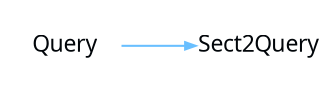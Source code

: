 digraph {
 rankdir = "LR"
 bgcolor = none;
 layout  = dot;
 edge [
   arrowsize = "0.5"
   color     = "#69BFFFFF"
 ]
 qfAlmA2[
   shape    = none
   label    = "Query"
   margin   = "0.01"
   fontname = "Segoe UI"
   fontsize = "11"
   fontcolor= "#010509FF"
 ]
 DYAlmA2[
   shape    = none
   label    = "Sect2Query"
   margin   = "0.01"
   fontname = "Segoe UI"
   fontsize = "11"
   fontcolor= "#010509FF"
 ]
 qfAlmA2->DYAlmA2
}
